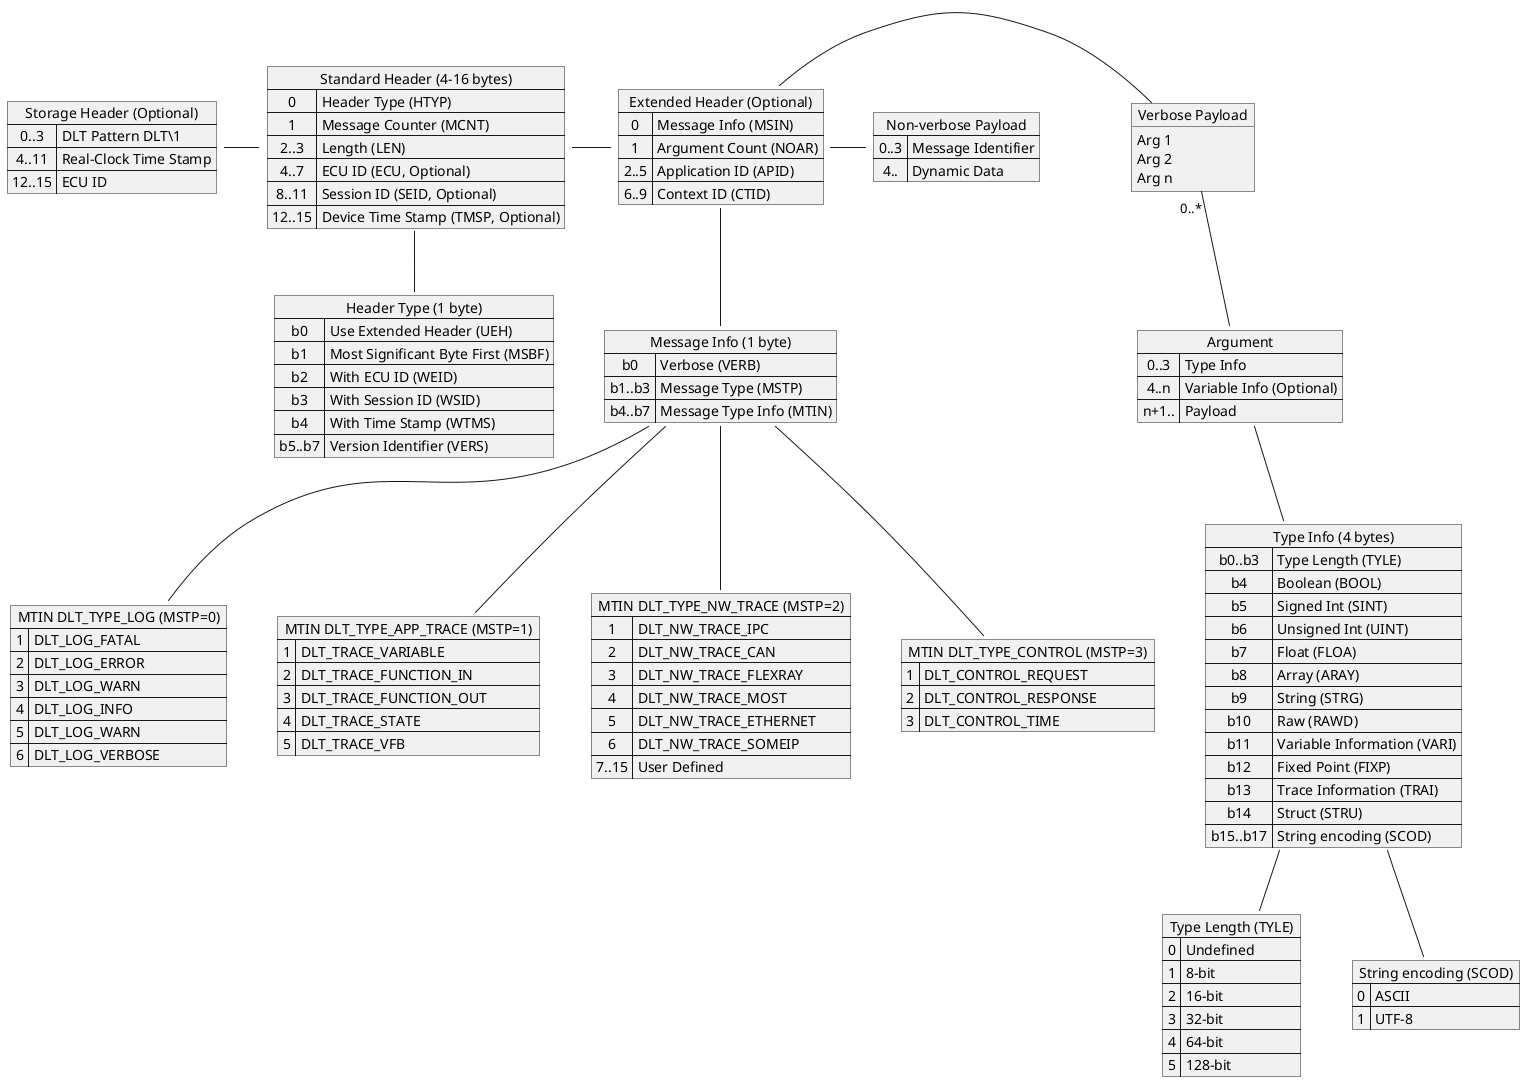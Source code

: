 @startuml DLT.FormatCheatSheet
map "Storage Header (Optional)" as StorageHeader {
    0..3 => DLT Pattern DLT\1
    4..11 => Real-Clock Time Stamp
    12..15 => ECU ID
}

map "Standard Header (4-16 bytes)" as StandardHeader {
    0 => Header Type (HTYP)
    1 => Message Counter (MCNT)
    2..3 => Length (LEN)
    4..7 => ECU ID (ECU, Optional)
    8..11 => Session ID (SEID, Optional)
    12..15 => Device Time Stamp (TMSP, Optional)
}

map "Header Type (1 byte)" as HeaderType {
    b0 => Use Extended Header (UEH)
    b1 => Most Significant Byte First (MSBF)
    b2 => With ECU ID (WEID)
    b3 => With Session ID (WSID)
    b4 => With Time Stamp (WTMS)
    b5..b7 => Version Identifier (VERS)
}

map "Extended Header (Optional)" as ExtendedHeader {
    0 => Message Info (MSIN)
    1 => Argument Count (NOAR)
    2..5 => Application ID (APID)
    6..9 => Context ID (CTID)
}

map "Message Info (1 byte)" as MessageInfo {
    b0 => Verbose (VERB)
    b1..b3 => Message Type (MSTP)
    b4..b7 => Message Type Info (MTIN)
}

map "MTIN DLT_TYPE_LOG (MSTP=0)" as DLT_TYPE_LOG {
    1 => DLT_LOG_FATAL
    2 => DLT_LOG_ERROR
    3 => DLT_LOG_WARN
    4 => DLT_LOG_INFO
    5 => DLT_LOG_WARN
    6 => DLT_LOG_VERBOSE
}

map "MTIN DLT_TYPE_APP_TRACE (MSTP=1)" as DLT_TYPE_APP_TRACE {
    1 => DLT_TRACE_VARIABLE
    2 => DLT_TRACE_FUNCTION_IN
    3 => DLT_TRACE_FUNCTION_OUT
    4 => DLT_TRACE_STATE
    5 => DLT_TRACE_VFB
}

map "MTIN DLT_TYPE_NW_TRACE (MSTP=2)" as DLT_TYPE_NW_TRACE {
    1 =>  DLT_NW_TRACE_IPC
    2 =>  DLT_NW_TRACE_CAN
    3 =>  DLT_NW_TRACE_FLEXRAY
    4 =>  DLT_NW_TRACE_MOST
    5 =>  DLT_NW_TRACE_ETHERNET
    6 =>  DLT_NW_TRACE_SOMEIP
    7..15 => User Defined
}

map "MTIN DLT_TYPE_CONTROL (MSTP=3)" as DLT_TYPE_CONTROL {
    1 => DLT_CONTROL_REQUEST
    2 => DLT_CONTROL_RESPONSE
    3 => DLT_CONTROL_TIME
}

object "Verbose Payload" as Payload {
    Arg 1
    Arg 2
    Arg n
}

map "Non-verbose Payload" as NonVerbosePayload {
    0..3 => Message Identifier
    4.. => Dynamic Data
}

map Argument {
    0..3 => Type Info
    4..n => Variable Info (Optional)
    n+1.. => Payload
}

map "Type Info (4 bytes)" as TypeInfo {
   b0..b3 => Type Length (TYLE)
   b4 => Boolean (BOOL)
   b5 => Signed Int (SINT)
   b6 => Unsigned Int (UINT)
   b7 => Float (FLOA)
   b8 => Array (ARAY)
   b9 => String (STRG)
   b10 => Raw (RAWD)
   b11 => Variable Information (VARI)
   b12 => Fixed Point (FIXP)
   b13 => Trace Information (TRAI)
   b14 => Struct (STRU)
   b15..b17 => String encoding (SCOD)
}

map "Type Length (TYLE)" as TypeLength {
    0 => Undefined
    1 => 8-bit
    2 => 16-bit
    3 => 32-bit
    4 => 64-bit
    5 => 128-bit
}

map "String encoding (SCOD)" as StringCoding {
    0 => ASCII
    1 => UTF-8
}

StorageHeader - StandardHeader
StandardHeader - ExtendedHeader
StandardHeader -- HeaderType
ExtendedHeader - Payload
ExtendedHeader - NonVerbosePayload
ExtendedHeader -- MessageInfo
MessageInfo -- DLT_TYPE_LOG
MessageInfo -- DLT_TYPE_APP_TRACE
MessageInfo -- DLT_TYPE_NW_TRACE
MessageInfo -- DLT_TYPE_CONTROL
Payload "0..*" -- Argument
Argument -- TypeInfo
TypeInfo -- TypeLength
TypeInfo -- StringCoding
@enduml